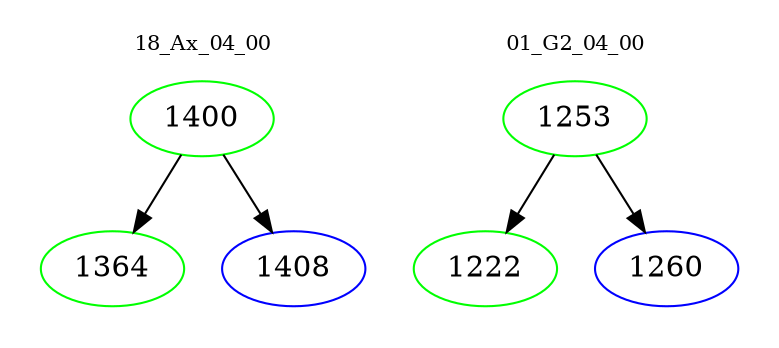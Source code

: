 digraph{
subgraph cluster_0 {
color = white
label = "18_Ax_04_00";
fontsize=10;
T0_1400 [label="1400", color="green"]
T0_1400 -> T0_1364 [color="black"]
T0_1364 [label="1364", color="green"]
T0_1400 -> T0_1408 [color="black"]
T0_1408 [label="1408", color="blue"]
}
subgraph cluster_1 {
color = white
label = "01_G2_04_00";
fontsize=10;
T1_1253 [label="1253", color="green"]
T1_1253 -> T1_1222 [color="black"]
T1_1222 [label="1222", color="green"]
T1_1253 -> T1_1260 [color="black"]
T1_1260 [label="1260", color="blue"]
}
}
